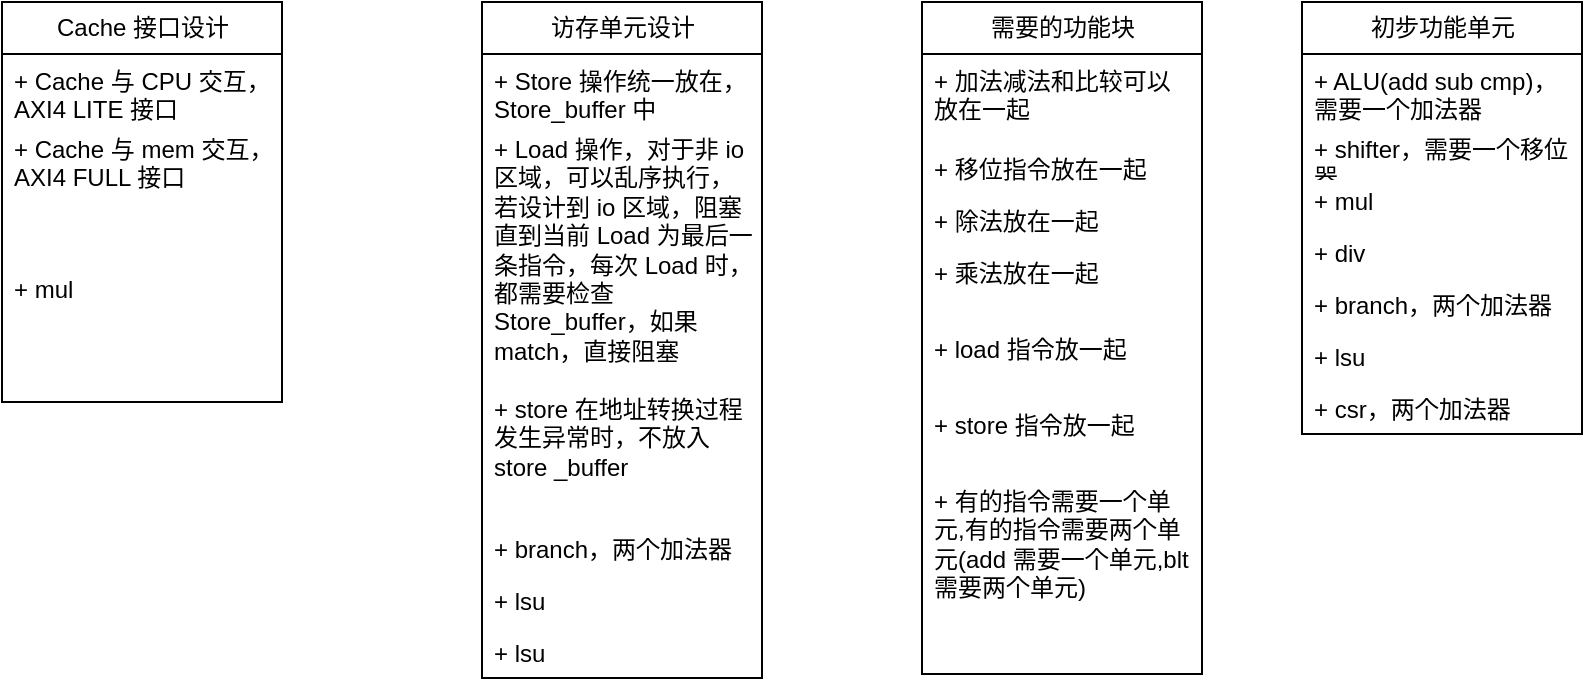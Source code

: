 <mxfile>
    <diagram id="ap2nl-1TywXz7SQeQHUg" name="第 1 页">
        <mxGraphModel dx="2188" dy="1368" grid="1" gridSize="10" guides="1" tooltips="1" connect="1" arrows="1" fold="1" page="0" pageScale="1" pageWidth="827" pageHeight="1169" math="0" shadow="0">
            <root>
                <mxCell id="0"/>
                <mxCell id="1" parent="0"/>
                <mxCell id="3" value="需要的功能块" style="swimlane;fontStyle=0;childLayout=stackLayout;horizontal=1;startSize=26;fillColor=none;horizontalStack=0;resizeParent=1;resizeParentMax=0;resizeLast=0;collapsible=1;marginBottom=0;html=1;" parent="1" vertex="1">
                    <mxGeometry x="-710" y="-450" width="140" height="336" as="geometry"/>
                </mxCell>
                <mxCell id="4" value="+ 加法减法和比较可以放在一起" style="text;strokeColor=none;fillColor=none;align=left;verticalAlign=top;spacingLeft=4;spacingRight=4;overflow=hidden;rotatable=0;points=[[0,0.5],[1,0.5]];portConstraint=eastwest;whiteSpace=wrap;html=1;" parent="3" vertex="1">
                    <mxGeometry y="26" width="140" height="44" as="geometry"/>
                </mxCell>
                <mxCell id="5" value="+ 移位指令放在一起" style="text;strokeColor=none;fillColor=none;align=left;verticalAlign=top;spacingLeft=4;spacingRight=4;overflow=hidden;rotatable=0;points=[[0,0.5],[1,0.5]];portConstraint=eastwest;whiteSpace=wrap;html=1;" parent="3" vertex="1">
                    <mxGeometry y="70" width="140" height="26" as="geometry"/>
                </mxCell>
                <mxCell id="8" value="+ 除法放在一起" style="text;strokeColor=none;fillColor=none;align=left;verticalAlign=top;spacingLeft=4;spacingRight=4;overflow=hidden;rotatable=0;points=[[0,0.5],[1,0.5]];portConstraint=eastwest;whiteSpace=wrap;html=1;" parent="3" vertex="1">
                    <mxGeometry y="96" width="140" height="26" as="geometry"/>
                </mxCell>
                <mxCell id="6" value="+ 乘法放在一起" style="text;strokeColor=none;fillColor=none;align=left;verticalAlign=top;spacingLeft=4;spacingRight=4;overflow=hidden;rotatable=0;points=[[0,0.5],[1,0.5]];portConstraint=eastwest;whiteSpace=wrap;html=1;" parent="3" vertex="1">
                    <mxGeometry y="122" width="140" height="38" as="geometry"/>
                </mxCell>
                <mxCell id="10" value="+ load 指令放一起" style="text;strokeColor=none;fillColor=none;align=left;verticalAlign=top;spacingLeft=4;spacingRight=4;overflow=hidden;rotatable=0;points=[[0,0.5],[1,0.5]];portConstraint=eastwest;whiteSpace=wrap;html=1;" parent="3" vertex="1">
                    <mxGeometry y="160" width="140" height="38" as="geometry"/>
                </mxCell>
                <mxCell id="11" value="+ store 指令放一起" style="text;strokeColor=none;fillColor=none;align=left;verticalAlign=top;spacingLeft=4;spacingRight=4;overflow=hidden;rotatable=0;points=[[0,0.5],[1,0.5]];portConstraint=eastwest;whiteSpace=wrap;html=1;" parent="3" vertex="1">
                    <mxGeometry y="198" width="140" height="38" as="geometry"/>
                </mxCell>
                <mxCell id="9" value="+ 有的指令需要一个单元,有的指令需要两个单元(add 需要一个单元,blt 需要两个单元)" style="text;strokeColor=none;fillColor=none;align=left;verticalAlign=top;spacingLeft=4;spacingRight=4;overflow=hidden;rotatable=0;points=[[0,0.5],[1,0.5]];portConstraint=eastwest;whiteSpace=wrap;html=1;" parent="3" vertex="1">
                    <mxGeometry y="236" width="140" height="100" as="geometry"/>
                </mxCell>
                <mxCell id="12" value="初步功能单元" style="swimlane;fontStyle=0;childLayout=stackLayout;horizontal=1;startSize=26;fillColor=none;horizontalStack=0;resizeParent=1;resizeParentMax=0;resizeLast=0;collapsible=1;marginBottom=0;html=1;" parent="1" vertex="1">
                    <mxGeometry x="-520" y="-450" width="140" height="216" as="geometry"/>
                </mxCell>
                <mxCell id="13" value="+ ALU(add sub cmp)，需要一个加法器&amp;nbsp;" style="text;strokeColor=none;fillColor=none;align=left;verticalAlign=top;spacingLeft=4;spacingRight=4;overflow=hidden;rotatable=0;points=[[0,0.5],[1,0.5]];portConstraint=eastwest;whiteSpace=wrap;html=1;" parent="12" vertex="1">
                    <mxGeometry y="26" width="140" height="34" as="geometry"/>
                </mxCell>
                <mxCell id="14" value="+ shifter，需要一个移位器" style="text;strokeColor=none;fillColor=none;align=left;verticalAlign=top;spacingLeft=4;spacingRight=4;overflow=hidden;rotatable=0;points=[[0,0.5],[1,0.5]];portConstraint=eastwest;whiteSpace=wrap;html=1;" parent="12" vertex="1">
                    <mxGeometry y="60" width="140" height="26" as="geometry"/>
                </mxCell>
                <mxCell id="15" value="+ mul" style="text;strokeColor=none;fillColor=none;align=left;verticalAlign=top;spacingLeft=4;spacingRight=4;overflow=hidden;rotatable=0;points=[[0,0.5],[1,0.5]];portConstraint=eastwest;whiteSpace=wrap;html=1;" parent="12" vertex="1">
                    <mxGeometry y="86" width="140" height="26" as="geometry"/>
                </mxCell>
                <mxCell id="16" value="+ div" style="text;strokeColor=none;fillColor=none;align=left;verticalAlign=top;spacingLeft=4;spacingRight=4;overflow=hidden;rotatable=0;points=[[0,0.5],[1,0.5]];portConstraint=eastwest;whiteSpace=wrap;html=1;" parent="12" vertex="1">
                    <mxGeometry y="112" width="140" height="26" as="geometry"/>
                </mxCell>
                <mxCell id="17" value="+ branch，两个加法器" style="text;strokeColor=none;fillColor=none;align=left;verticalAlign=top;spacingLeft=4;spacingRight=4;overflow=hidden;rotatable=0;points=[[0,0.5],[1,0.5]];portConstraint=eastwest;whiteSpace=wrap;html=1;" parent="12" vertex="1">
                    <mxGeometry y="138" width="140" height="26" as="geometry"/>
                </mxCell>
                <mxCell id="18" value="+ lsu&lt;br&gt;" style="text;strokeColor=none;fillColor=none;align=left;verticalAlign=top;spacingLeft=4;spacingRight=4;overflow=hidden;rotatable=0;points=[[0,0.5],[1,0.5]];portConstraint=eastwest;whiteSpace=wrap;html=1;" parent="12" vertex="1">
                    <mxGeometry y="164" width="140" height="26" as="geometry"/>
                </mxCell>
                <mxCell id="19" value="+ csr，两个加法器" style="text;strokeColor=none;fillColor=none;align=left;verticalAlign=top;spacingLeft=4;spacingRight=4;overflow=hidden;rotatable=0;points=[[0,0.5],[1,0.5]];portConstraint=eastwest;whiteSpace=wrap;html=1;" parent="12" vertex="1">
                    <mxGeometry y="190" width="140" height="26" as="geometry"/>
                </mxCell>
                <mxCell id="20" value="访存单元设计" style="swimlane;fontStyle=0;childLayout=stackLayout;horizontal=1;startSize=26;fillColor=none;horizontalStack=0;resizeParent=1;resizeParentMax=0;resizeLast=0;collapsible=1;marginBottom=0;html=1;" vertex="1" parent="1">
                    <mxGeometry x="-930" y="-450" width="140" height="338" as="geometry"/>
                </mxCell>
                <mxCell id="21" value="+ Store 操作统一放在，Store_buffer 中" style="text;strokeColor=none;fillColor=none;align=left;verticalAlign=top;spacingLeft=4;spacingRight=4;overflow=hidden;rotatable=0;points=[[0,0.5],[1,0.5]];portConstraint=eastwest;whiteSpace=wrap;html=1;" vertex="1" parent="20">
                    <mxGeometry y="26" width="140" height="34" as="geometry"/>
                </mxCell>
                <mxCell id="22" value="+ Load 操作，对于非 io 区域，可以乱序执行，若设计到 io 区域，阻塞直到当前 Load 为最后一条指令，每次 Load 时，都需要检查 Store_buffer，如果 match，直接阻塞" style="text;strokeColor=none;fillColor=none;align=left;verticalAlign=top;spacingLeft=4;spacingRight=4;overflow=hidden;rotatable=0;points=[[0,0.5],[1,0.5]];portConstraint=eastwest;whiteSpace=wrap;html=1;" vertex="1" parent="20">
                    <mxGeometry y="60" width="140" height="130" as="geometry"/>
                </mxCell>
                <mxCell id="24" value="+ store 在地址转换过程发生异常时，不放入 store _buffer" style="text;strokeColor=none;fillColor=none;align=left;verticalAlign=top;spacingLeft=4;spacingRight=4;overflow=hidden;rotatable=0;points=[[0,0.5],[1,0.5]];portConstraint=eastwest;whiteSpace=wrap;html=1;" vertex="1" parent="20">
                    <mxGeometry y="190" width="140" height="70" as="geometry"/>
                </mxCell>
                <mxCell id="25" value="+ branch，两个加法器" style="text;strokeColor=none;fillColor=none;align=left;verticalAlign=top;spacingLeft=4;spacingRight=4;overflow=hidden;rotatable=0;points=[[0,0.5],[1,0.5]];portConstraint=eastwest;whiteSpace=wrap;html=1;" vertex="1" parent="20">
                    <mxGeometry y="260" width="140" height="26" as="geometry"/>
                </mxCell>
                <mxCell id="26" value="+ lsu&lt;br&gt;" style="text;strokeColor=none;fillColor=none;align=left;verticalAlign=top;spacingLeft=4;spacingRight=4;overflow=hidden;rotatable=0;points=[[0,0.5],[1,0.5]];portConstraint=eastwest;whiteSpace=wrap;html=1;" vertex="1" parent="20">
                    <mxGeometry y="286" width="140" height="26" as="geometry"/>
                </mxCell>
                <mxCell id="28" value="+ lsu&lt;br&gt;" style="text;strokeColor=none;fillColor=none;align=left;verticalAlign=top;spacingLeft=4;spacingRight=4;overflow=hidden;rotatable=0;points=[[0,0.5],[1,0.5]];portConstraint=eastwest;whiteSpace=wrap;html=1;" vertex="1" parent="20">
                    <mxGeometry y="312" width="140" height="26" as="geometry"/>
                </mxCell>
                <mxCell id="29" value="Cache 接口设计" style="swimlane;fontStyle=0;childLayout=stackLayout;horizontal=1;startSize=26;fillColor=none;horizontalStack=0;resizeParent=1;resizeParentMax=0;resizeLast=0;collapsible=1;marginBottom=0;html=1;" vertex="1" parent="1">
                    <mxGeometry x="-1170" y="-450" width="140" height="200" as="geometry"/>
                </mxCell>
                <mxCell id="30" value="+ Cache 与 CPU 交互，AXI4 LITE 接口&amp;nbsp;" style="text;strokeColor=none;fillColor=none;align=left;verticalAlign=top;spacingLeft=4;spacingRight=4;overflow=hidden;rotatable=0;points=[[0,0.5],[1,0.5]];portConstraint=eastwest;whiteSpace=wrap;html=1;" vertex="1" parent="29">
                    <mxGeometry y="26" width="140" height="34" as="geometry"/>
                </mxCell>
                <mxCell id="31" value="+ Cache 与 mem 交互，AXI4 FULL 接口" style="text;strokeColor=none;fillColor=none;align=left;verticalAlign=top;spacingLeft=4;spacingRight=4;overflow=hidden;rotatable=0;points=[[0,0.5],[1,0.5]];portConstraint=eastwest;whiteSpace=wrap;html=1;" vertex="1" parent="29">
                    <mxGeometry y="60" width="140" height="70" as="geometry"/>
                </mxCell>
                <mxCell id="32" value="+ mul" style="text;strokeColor=none;fillColor=none;align=left;verticalAlign=top;spacingLeft=4;spacingRight=4;overflow=hidden;rotatable=0;points=[[0,0.5],[1,0.5]];portConstraint=eastwest;whiteSpace=wrap;html=1;" vertex="1" parent="29">
                    <mxGeometry y="130" width="140" height="70" as="geometry"/>
                </mxCell>
            </root>
        </mxGraphModel>
    </diagram>
</mxfile>